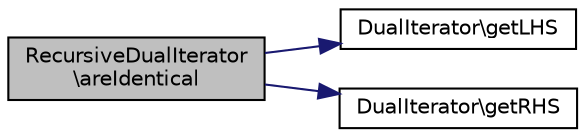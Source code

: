 digraph "RecursiveDualIterator\areIdentical"
{
  edge [fontname="Helvetica",fontsize="10",labelfontname="Helvetica",labelfontsize="10"];
  node [fontname="Helvetica",fontsize="10",shape=record];
  rankdir="LR";
  Node1 [label="RecursiveDualIterator\l\\areIdentical",height=0.2,width=0.4,color="black", fillcolor="grey75", style="filled" fontcolor="black"];
  Node1 -> Node2 [color="midnightblue",fontsize="10",style="solid",fontname="Helvetica"];
  Node2 [label="DualIterator\\getLHS",height=0.2,width=0.4,color="black", fillcolor="white", style="filled",URL="$classDualIterator.html#a7ca3d58c2eb5104da45bf174250757ad"];
  Node1 -> Node3 [color="midnightblue",fontsize="10",style="solid",fontname="Helvetica"];
  Node3 [label="DualIterator\\getRHS",height=0.2,width=0.4,color="black", fillcolor="white", style="filled",URL="$classDualIterator.html#ad5a0eb29ffb8888f8d7e14c550f3b6e2"];
}
